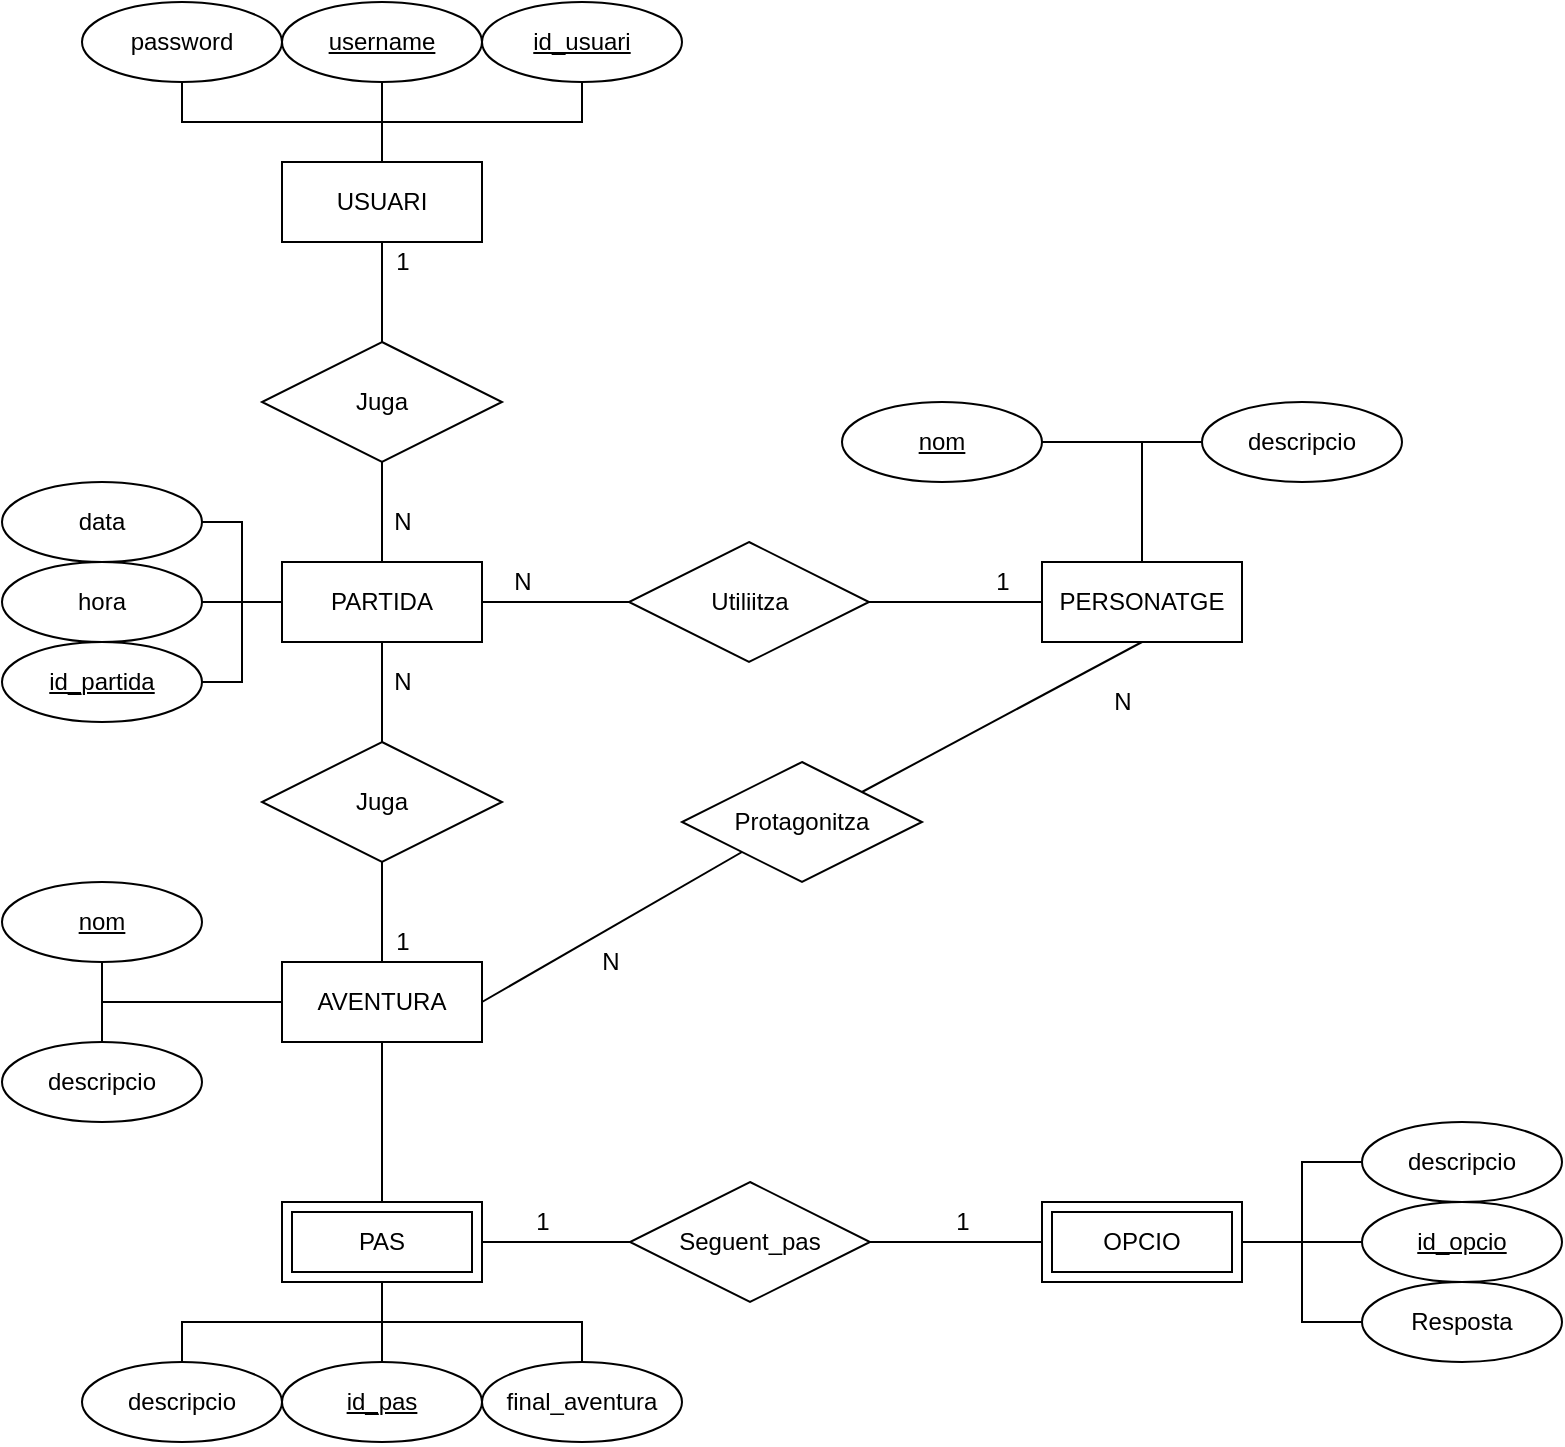 <mxfile version="16.2.4" type="device"><diagram id="RlOAnQyNP0Of1A5PA4tF" name="Page-1"><mxGraphModel dx="1061" dy="615" grid="1" gridSize="10" guides="1" tooltips="1" connect="1" arrows="1" fold="1" page="1" pageScale="1" pageWidth="827" pageHeight="1169" math="0" shadow="0"><root><mxCell id="0"/><mxCell id="1" parent="0"/><mxCell id="ExOLBX5Al4sWEgVICygN-9" value="" style="edgeStyle=orthogonalEdgeStyle;rounded=0;orthogonalLoop=1;jettySize=auto;html=1;endArrow=none;endFill=0;" parent="1" source="ExOLBX5Al4sWEgVICygN-1" target="ExOLBX5Al4sWEgVICygN-8" edge="1"><mxGeometry relative="1" as="geometry"/></mxCell><mxCell id="ExOLBX5Al4sWEgVICygN-1" value="USUARI" style="whiteSpace=wrap;html=1;align=center;" parent="1" vertex="1"><mxGeometry x="180" y="80" width="100" height="40" as="geometry"/></mxCell><mxCell id="ExOLBX5Al4sWEgVICygN-23" value="" style="edgeStyle=orthogonalEdgeStyle;rounded=0;orthogonalLoop=1;jettySize=auto;html=1;endArrow=none;endFill=0;" parent="1" source="ExOLBX5Al4sWEgVICygN-2" target="ExOLBX5Al4sWEgVICygN-11" edge="1"><mxGeometry relative="1" as="geometry"/></mxCell><mxCell id="ExOLBX5Al4sWEgVICygN-25" value="" style="edgeStyle=orthogonalEdgeStyle;rounded=0;orthogonalLoop=1;jettySize=auto;html=1;endArrow=none;endFill=0;" parent="1" source="ExOLBX5Al4sWEgVICygN-2" target="ExOLBX5Al4sWEgVICygN-24" edge="1"><mxGeometry relative="1" as="geometry"/></mxCell><mxCell id="ExOLBX5Al4sWEgVICygN-2" value="PARTIDA" style="whiteSpace=wrap;html=1;align=center;" parent="1" vertex="1"><mxGeometry x="180" y="280" width="100" height="40" as="geometry"/></mxCell><mxCell id="ExOLBX5Al4sWEgVICygN-3" value="PERSONATGE" style="whiteSpace=wrap;html=1;align=center;" parent="1" vertex="1"><mxGeometry x="560" y="280" width="100" height="40" as="geometry"/></mxCell><mxCell id="ExOLBX5Al4sWEgVICygN-26" value="" style="edgeStyle=orthogonalEdgeStyle;rounded=0;orthogonalLoop=1;jettySize=auto;html=1;endArrow=none;endFill=0;" parent="1" source="ExOLBX5Al4sWEgVICygN-4" target="ExOLBX5Al4sWEgVICygN-24" edge="1"><mxGeometry relative="1" as="geometry"/></mxCell><mxCell id="ExOLBX5Al4sWEgVICygN-28" style="rounded=0;orthogonalLoop=1;jettySize=auto;html=1;exitX=1;exitY=0.5;exitDx=0;exitDy=0;entryX=0;entryY=1;entryDx=0;entryDy=0;endArrow=none;endFill=0;" parent="1" source="ExOLBX5Al4sWEgVICygN-4" target="ExOLBX5Al4sWEgVICygN-27" edge="1"><mxGeometry relative="1" as="geometry"/></mxCell><mxCell id="ExOLBX5Al4sWEgVICygN-39" value="" style="edgeStyle=orthogonalEdgeStyle;rounded=0;orthogonalLoop=1;jettySize=auto;html=1;endArrow=none;endFill=0;" parent="1" source="ExOLBX5Al4sWEgVICygN-4" target="ExOLBX5Al4sWEgVICygN-38" edge="1"><mxGeometry relative="1" as="geometry"/></mxCell><mxCell id="ExOLBX5Al4sWEgVICygN-4" value="AVENTURA" style="whiteSpace=wrap;html=1;align=center;" parent="1" vertex="1"><mxGeometry x="180" y="480" width="100" height="40" as="geometry"/></mxCell><mxCell id="ExOLBX5Al4sWEgVICygN-20" style="edgeStyle=orthogonalEdgeStyle;rounded=0;orthogonalLoop=1;jettySize=auto;html=1;exitX=0.5;exitY=1;exitDx=0;exitDy=0;entryX=0.5;entryY=0;entryDx=0;entryDy=0;endArrow=none;endFill=0;" parent="1" source="ExOLBX5Al4sWEgVICygN-5" target="ExOLBX5Al4sWEgVICygN-1" edge="1"><mxGeometry relative="1" as="geometry"/></mxCell><mxCell id="ExOLBX5Al4sWEgVICygN-5" value="password" style="ellipse;whiteSpace=wrap;html=1;align=center;" parent="1" vertex="1"><mxGeometry x="80" width="100" height="40" as="geometry"/></mxCell><mxCell id="ExOLBX5Al4sWEgVICygN-21" style="edgeStyle=orthogonalEdgeStyle;rounded=0;orthogonalLoop=1;jettySize=auto;html=1;exitX=0.5;exitY=1;exitDx=0;exitDy=0;entryX=0.5;entryY=0;entryDx=0;entryDy=0;endArrow=none;endFill=0;" parent="1" source="ExOLBX5Al4sWEgVICygN-6" target="ExOLBX5Al4sWEgVICygN-1" edge="1"><mxGeometry relative="1" as="geometry"/></mxCell><mxCell id="ExOLBX5Al4sWEgVICygN-6" value="username" style="ellipse;whiteSpace=wrap;html=1;align=center;fontStyle=4;" parent="1" vertex="1"><mxGeometry x="180" width="100" height="40" as="geometry"/></mxCell><mxCell id="ExOLBX5Al4sWEgVICygN-22" style="edgeStyle=orthogonalEdgeStyle;rounded=0;orthogonalLoop=1;jettySize=auto;html=1;exitX=0.5;exitY=1;exitDx=0;exitDy=0;entryX=0.5;entryY=0;entryDx=0;entryDy=0;endArrow=none;endFill=0;" parent="1" source="ExOLBX5Al4sWEgVICygN-7" target="ExOLBX5Al4sWEgVICygN-1" edge="1"><mxGeometry relative="1" as="geometry"/></mxCell><mxCell id="ExOLBX5Al4sWEgVICygN-7" value="id_usuari" style="ellipse;whiteSpace=wrap;html=1;align=center;fontStyle=4;" parent="1" vertex="1"><mxGeometry x="280" width="100" height="40" as="geometry"/></mxCell><mxCell id="ExOLBX5Al4sWEgVICygN-10" value="" style="edgeStyle=orthogonalEdgeStyle;rounded=0;orthogonalLoop=1;jettySize=auto;html=1;endArrow=none;endFill=0;" parent="1" source="ExOLBX5Al4sWEgVICygN-8" target="ExOLBX5Al4sWEgVICygN-2" edge="1"><mxGeometry relative="1" as="geometry"/></mxCell><mxCell id="ExOLBX5Al4sWEgVICygN-8" value="Juga" style="shape=rhombus;perimeter=rhombusPerimeter;whiteSpace=wrap;html=1;align=center;" parent="1" vertex="1"><mxGeometry x="170" y="170" width="120" height="60" as="geometry"/></mxCell><mxCell id="ExOLBX5Al4sWEgVICygN-19" value="" style="edgeStyle=orthogonalEdgeStyle;rounded=0;orthogonalLoop=1;jettySize=auto;html=1;endArrow=none;endFill=0;" parent="1" source="ExOLBX5Al4sWEgVICygN-11" target="ExOLBX5Al4sWEgVICygN-3" edge="1"><mxGeometry relative="1" as="geometry"/></mxCell><mxCell id="ExOLBX5Al4sWEgVICygN-11" value="Utiliitza" style="shape=rhombus;perimeter=rhombusPerimeter;whiteSpace=wrap;html=1;align=center;" parent="1" vertex="1"><mxGeometry x="353.5" y="270" width="120" height="60" as="geometry"/></mxCell><mxCell id="ExOLBX5Al4sWEgVICygN-13" style="edgeStyle=orthogonalEdgeStyle;rounded=0;orthogonalLoop=1;jettySize=auto;html=1;exitX=1;exitY=0.5;exitDx=0;exitDy=0;entryX=0;entryY=0.5;entryDx=0;entryDy=0;endArrow=none;endFill=0;" parent="1" source="ExOLBX5Al4sWEgVICygN-12" target="ExOLBX5Al4sWEgVICygN-2" edge="1"><mxGeometry relative="1" as="geometry"/></mxCell><mxCell id="ExOLBX5Al4sWEgVICygN-12" value="data" style="ellipse;whiteSpace=wrap;html=1;align=center;" parent="1" vertex="1"><mxGeometry x="40" y="240" width="100" height="40" as="geometry"/></mxCell><mxCell id="ExOLBX5Al4sWEgVICygN-15" style="edgeStyle=orthogonalEdgeStyle;rounded=0;orthogonalLoop=1;jettySize=auto;html=1;exitX=1;exitY=0.5;exitDx=0;exitDy=0;entryX=0;entryY=0.5;entryDx=0;entryDy=0;endArrow=none;endFill=0;" parent="1" source="ExOLBX5Al4sWEgVICygN-14" target="ExOLBX5Al4sWEgVICygN-2" edge="1"><mxGeometry relative="1" as="geometry"/></mxCell><mxCell id="ExOLBX5Al4sWEgVICygN-14" value="hora" style="ellipse;whiteSpace=wrap;html=1;align=center;" parent="1" vertex="1"><mxGeometry x="40" y="280" width="100" height="40" as="geometry"/></mxCell><mxCell id="ExOLBX5Al4sWEgVICygN-17" style="edgeStyle=orthogonalEdgeStyle;rounded=0;orthogonalLoop=1;jettySize=auto;html=1;exitX=1;exitY=0.5;exitDx=0;exitDy=0;entryX=0;entryY=0.5;entryDx=0;entryDy=0;endArrow=none;endFill=0;" parent="1" source="ExOLBX5Al4sWEgVICygN-16" target="ExOLBX5Al4sWEgVICygN-2" edge="1"><mxGeometry relative="1" as="geometry"/></mxCell><mxCell id="ExOLBX5Al4sWEgVICygN-16" value="id_partida" style="ellipse;whiteSpace=wrap;html=1;align=center;fontStyle=4;" parent="1" vertex="1"><mxGeometry x="40" y="320" width="100" height="40" as="geometry"/></mxCell><mxCell id="ExOLBX5Al4sWEgVICygN-24" value="Juga" style="shape=rhombus;perimeter=rhombusPerimeter;whiteSpace=wrap;html=1;align=center;" parent="1" vertex="1"><mxGeometry x="170" y="370" width="120" height="60" as="geometry"/></mxCell><mxCell id="ExOLBX5Al4sWEgVICygN-29" style="rounded=0;orthogonalLoop=1;jettySize=auto;html=1;exitX=1;exitY=0;exitDx=0;exitDy=0;entryX=0.5;entryY=1;entryDx=0;entryDy=0;endArrow=none;endFill=0;" parent="1" source="ExOLBX5Al4sWEgVICygN-27" target="ExOLBX5Al4sWEgVICygN-3" edge="1"><mxGeometry relative="1" as="geometry"/></mxCell><mxCell id="ExOLBX5Al4sWEgVICygN-27" value="Protagonitza" style="shape=rhombus;perimeter=rhombusPerimeter;whiteSpace=wrap;html=1;align=center;" parent="1" vertex="1"><mxGeometry x="380" y="380" width="120" height="60" as="geometry"/></mxCell><mxCell id="ExOLBX5Al4sWEgVICygN-31" style="edgeStyle=orthogonalEdgeStyle;rounded=0;orthogonalLoop=1;jettySize=auto;html=1;exitX=1;exitY=0.5;exitDx=0;exitDy=0;entryX=0.5;entryY=0;entryDx=0;entryDy=0;endArrow=none;endFill=0;" parent="1" source="ExOLBX5Al4sWEgVICygN-30" target="ExOLBX5Al4sWEgVICygN-3" edge="1"><mxGeometry relative="1" as="geometry"/></mxCell><mxCell id="ExOLBX5Al4sWEgVICygN-30" value="nom" style="ellipse;whiteSpace=wrap;html=1;align=center;fontStyle=4;" parent="1" vertex="1"><mxGeometry x="460" y="200" width="100" height="40" as="geometry"/></mxCell><mxCell id="ExOLBX5Al4sWEgVICygN-33" style="edgeStyle=orthogonalEdgeStyle;rounded=0;orthogonalLoop=1;jettySize=auto;html=1;exitX=0;exitY=0.5;exitDx=0;exitDy=0;entryX=0.5;entryY=0;entryDx=0;entryDy=0;endArrow=none;endFill=0;" parent="1" source="ExOLBX5Al4sWEgVICygN-32" target="ExOLBX5Al4sWEgVICygN-3" edge="1"><mxGeometry relative="1" as="geometry"/></mxCell><mxCell id="ExOLBX5Al4sWEgVICygN-32" value="descripcio" style="ellipse;whiteSpace=wrap;html=1;align=center;" parent="1" vertex="1"><mxGeometry x="640" y="200" width="100" height="40" as="geometry"/></mxCell><mxCell id="ExOLBX5Al4sWEgVICygN-35" style="edgeStyle=orthogonalEdgeStyle;rounded=0;orthogonalLoop=1;jettySize=auto;html=1;exitX=0.5;exitY=1;exitDx=0;exitDy=0;entryX=0;entryY=0.5;entryDx=0;entryDy=0;endArrow=none;endFill=0;" parent="1" source="ExOLBX5Al4sWEgVICygN-34" target="ExOLBX5Al4sWEgVICygN-4" edge="1"><mxGeometry relative="1" as="geometry"/></mxCell><mxCell id="ExOLBX5Al4sWEgVICygN-34" value="nom" style="ellipse;whiteSpace=wrap;html=1;align=center;fontStyle=4;" parent="1" vertex="1"><mxGeometry x="40" y="440" width="100" height="40" as="geometry"/></mxCell><mxCell id="ExOLBX5Al4sWEgVICygN-37" style="edgeStyle=orthogonalEdgeStyle;rounded=0;orthogonalLoop=1;jettySize=auto;html=1;exitX=0.5;exitY=0;exitDx=0;exitDy=0;entryX=0;entryY=0.5;entryDx=0;entryDy=0;endArrow=none;endFill=0;" parent="1" source="ExOLBX5Al4sWEgVICygN-36" target="ExOLBX5Al4sWEgVICygN-4" edge="1"><mxGeometry relative="1" as="geometry"/></mxCell><mxCell id="ExOLBX5Al4sWEgVICygN-36" value="descripcio" style="ellipse;whiteSpace=wrap;html=1;align=center;" parent="1" vertex="1"><mxGeometry x="40" y="520" width="100" height="40" as="geometry"/></mxCell><mxCell id="ExOLBX5Al4sWEgVICygN-42" value="" style="edgeStyle=orthogonalEdgeStyle;rounded=0;orthogonalLoop=1;jettySize=auto;html=1;endArrow=none;endFill=0;" parent="1" source="ExOLBX5Al4sWEgVICygN-38" target="ExOLBX5Al4sWEgVICygN-40" edge="1"><mxGeometry relative="1" as="geometry"/></mxCell><mxCell id="ExOLBX5Al4sWEgVICygN-38" value="PAS" style="shape=ext;margin=3;double=1;whiteSpace=wrap;html=1;align=center;" parent="1" vertex="1"><mxGeometry x="180" y="600" width="100" height="40" as="geometry"/></mxCell><mxCell id="ExOLBX5Al4sWEgVICygN-43" value="" style="edgeStyle=orthogonalEdgeStyle;rounded=0;orthogonalLoop=1;jettySize=auto;html=1;endArrow=none;endFill=0;" parent="1" source="ExOLBX5Al4sWEgVICygN-40" target="ExOLBX5Al4sWEgVICygN-41" edge="1"><mxGeometry relative="1" as="geometry"/></mxCell><mxCell id="ExOLBX5Al4sWEgVICygN-40" value="Seguent_pas" style="shape=rhombus;perimeter=rhombusPerimeter;whiteSpace=wrap;html=1;align=center;" parent="1" vertex="1"><mxGeometry x="354" y="590" width="120" height="60" as="geometry"/></mxCell><mxCell id="ExOLBX5Al4sWEgVICygN-56" style="edgeStyle=orthogonalEdgeStyle;rounded=0;orthogonalLoop=1;jettySize=auto;html=1;exitX=1;exitY=0.5;exitDx=0;exitDy=0;entryX=0;entryY=0.5;entryDx=0;entryDy=0;endArrow=none;endFill=0;" parent="1" source="ExOLBX5Al4sWEgVICygN-41" target="ExOLBX5Al4sWEgVICygN-55" edge="1"><mxGeometry relative="1" as="geometry"/></mxCell><mxCell id="ExOLBX5Al4sWEgVICygN-41" value="OPCIO" style="shape=ext;margin=3;double=1;whiteSpace=wrap;html=1;align=center;" parent="1" vertex="1"><mxGeometry x="560" y="600" width="100" height="40" as="geometry"/></mxCell><mxCell id="ExOLBX5Al4sWEgVICygN-45" style="edgeStyle=orthogonalEdgeStyle;rounded=0;orthogonalLoop=1;jettySize=auto;html=1;exitX=0.5;exitY=0;exitDx=0;exitDy=0;entryX=0.5;entryY=1;entryDx=0;entryDy=0;endArrow=none;endFill=0;" parent="1" source="ExOLBX5Al4sWEgVICygN-44" target="ExOLBX5Al4sWEgVICygN-38" edge="1"><mxGeometry relative="1" as="geometry"/></mxCell><mxCell id="ExOLBX5Al4sWEgVICygN-44" value="descripcio" style="ellipse;whiteSpace=wrap;html=1;align=center;" parent="1" vertex="1"><mxGeometry x="80" y="680" width="100" height="40" as="geometry"/></mxCell><mxCell id="ExOLBX5Al4sWEgVICygN-48" value="" style="edgeStyle=orthogonalEdgeStyle;rounded=0;orthogonalLoop=1;jettySize=auto;html=1;endArrow=none;endFill=0;" parent="1" source="ExOLBX5Al4sWEgVICygN-46" target="ExOLBX5Al4sWEgVICygN-38" edge="1"><mxGeometry relative="1" as="geometry"/></mxCell><mxCell id="ExOLBX5Al4sWEgVICygN-46" value="id_pas" style="ellipse;whiteSpace=wrap;html=1;align=center;fontStyle=4;" parent="1" vertex="1"><mxGeometry x="180" y="680" width="100" height="40" as="geometry"/></mxCell><mxCell id="ExOLBX5Al4sWEgVICygN-47" style="edgeStyle=orthogonalEdgeStyle;rounded=0;orthogonalLoop=1;jettySize=auto;html=1;exitX=0.5;exitY=1;exitDx=0;exitDy=0;endArrow=none;endFill=0;" parent="1" source="ExOLBX5Al4sWEgVICygN-44" target="ExOLBX5Al4sWEgVICygN-44" edge="1"><mxGeometry relative="1" as="geometry"/></mxCell><mxCell id="ExOLBX5Al4sWEgVICygN-50" style="edgeStyle=orthogonalEdgeStyle;rounded=0;orthogonalLoop=1;jettySize=auto;html=1;exitX=0.5;exitY=0;exitDx=0;exitDy=0;entryX=0.5;entryY=1;entryDx=0;entryDy=0;endArrow=none;endFill=0;" parent="1" source="ExOLBX5Al4sWEgVICygN-49" target="ExOLBX5Al4sWEgVICygN-38" edge="1"><mxGeometry relative="1" as="geometry"/></mxCell><mxCell id="ExOLBX5Al4sWEgVICygN-49" value="final_aventura" style="ellipse;whiteSpace=wrap;html=1;align=center;" parent="1" vertex="1"><mxGeometry x="280" y="680" width="100" height="40" as="geometry"/></mxCell><mxCell id="ExOLBX5Al4sWEgVICygN-52" style="edgeStyle=orthogonalEdgeStyle;rounded=0;orthogonalLoop=1;jettySize=auto;html=1;exitX=0;exitY=0.5;exitDx=0;exitDy=0;entryX=1;entryY=0.5;entryDx=0;entryDy=0;endArrow=none;endFill=0;" parent="1" source="ExOLBX5Al4sWEgVICygN-51" target="ExOLBX5Al4sWEgVICygN-41" edge="1"><mxGeometry relative="1" as="geometry"/></mxCell><mxCell id="ExOLBX5Al4sWEgVICygN-51" value="id_opcio" style="ellipse;whiteSpace=wrap;html=1;align=center;fontStyle=4;" parent="1" vertex="1"><mxGeometry x="720" y="600" width="100" height="40" as="geometry"/></mxCell><mxCell id="ExOLBX5Al4sWEgVICygN-54" style="edgeStyle=orthogonalEdgeStyle;rounded=0;orthogonalLoop=1;jettySize=auto;html=1;exitX=0;exitY=0.5;exitDx=0;exitDy=0;entryX=1;entryY=0.5;entryDx=0;entryDy=0;endArrow=none;endFill=0;" parent="1" source="ExOLBX5Al4sWEgVICygN-53" target="ExOLBX5Al4sWEgVICygN-41" edge="1"><mxGeometry relative="1" as="geometry"/></mxCell><mxCell id="ExOLBX5Al4sWEgVICygN-53" value="descripcio" style="ellipse;whiteSpace=wrap;html=1;align=center;" parent="1" vertex="1"><mxGeometry x="720" y="560" width="100" height="40" as="geometry"/></mxCell><mxCell id="ExOLBX5Al4sWEgVICygN-55" value="Resposta" style="ellipse;whiteSpace=wrap;html=1;align=center;" parent="1" vertex="1"><mxGeometry x="720" y="640" width="100" height="40" as="geometry"/></mxCell><mxCell id="inBfaDbKpUNuoIa00f65-1" value="N" style="text;html=1;align=center;verticalAlign=middle;resizable=0;points=[];autosize=1;strokeColor=none;fillColor=none;" vertex="1" parent="1"><mxGeometry x="230" y="250" width="20" height="20" as="geometry"/></mxCell><mxCell id="inBfaDbKpUNuoIa00f65-2" value="1" style="text;html=1;align=center;verticalAlign=middle;resizable=0;points=[];autosize=1;strokeColor=none;fillColor=none;" vertex="1" parent="1"><mxGeometry x="230" y="120" width="20" height="20" as="geometry"/></mxCell><mxCell id="inBfaDbKpUNuoIa00f65-3" value="1" style="text;html=1;align=center;verticalAlign=middle;resizable=0;points=[];autosize=1;strokeColor=none;fillColor=none;" vertex="1" parent="1"><mxGeometry x="530" y="280" width="20" height="20" as="geometry"/></mxCell><mxCell id="inBfaDbKpUNuoIa00f65-4" value="N" style="text;html=1;align=center;verticalAlign=middle;resizable=0;points=[];autosize=1;strokeColor=none;fillColor=none;" vertex="1" parent="1"><mxGeometry x="290" y="280" width="20" height="20" as="geometry"/></mxCell><mxCell id="inBfaDbKpUNuoIa00f65-5" value="N" style="text;html=1;align=center;verticalAlign=middle;resizable=0;points=[];autosize=1;strokeColor=none;fillColor=none;" vertex="1" parent="1"><mxGeometry x="334" y="470" width="20" height="20" as="geometry"/></mxCell><mxCell id="inBfaDbKpUNuoIa00f65-6" value="N" style="text;html=1;align=center;verticalAlign=middle;resizable=0;points=[];autosize=1;strokeColor=none;fillColor=none;" vertex="1" parent="1"><mxGeometry x="590" y="340" width="20" height="20" as="geometry"/></mxCell><mxCell id="inBfaDbKpUNuoIa00f65-7" value="1" style="text;html=1;align=center;verticalAlign=middle;resizable=0;points=[];autosize=1;strokeColor=none;fillColor=none;" vertex="1" parent="1"><mxGeometry x="230" y="460" width="20" height="20" as="geometry"/></mxCell><mxCell id="inBfaDbKpUNuoIa00f65-8" value="N" style="text;html=1;align=center;verticalAlign=middle;resizable=0;points=[];autosize=1;strokeColor=none;fillColor=none;" vertex="1" parent="1"><mxGeometry x="230" y="330" width="20" height="20" as="geometry"/></mxCell><mxCell id="inBfaDbKpUNuoIa00f65-9" value="1" style="text;html=1;align=center;verticalAlign=middle;resizable=0;points=[];autosize=1;strokeColor=none;fillColor=none;" vertex="1" parent="1"><mxGeometry x="300" y="600" width="20" height="20" as="geometry"/></mxCell><mxCell id="inBfaDbKpUNuoIa00f65-10" value="1" style="text;html=1;align=center;verticalAlign=middle;resizable=0;points=[];autosize=1;strokeColor=none;fillColor=none;" vertex="1" parent="1"><mxGeometry x="510" y="600" width="20" height="20" as="geometry"/></mxCell></root></mxGraphModel></diagram></mxfile>